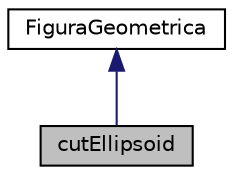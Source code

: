 digraph "cutEllipsoid"
{
 // LATEX_PDF_SIZE
  edge [fontname="Helvetica",fontsize="10",labelfontname="Helvetica",labelfontsize="10"];
  node [fontname="Helvetica",fontsize="10",shape=record];
  Node1 [label="cutEllipsoid",height=0.2,width=0.4,color="black", fillcolor="grey75", style="filled", fontcolor="black",tooltip="A classe CutEllipsoid é responsável por desativar o Voxel em um determinado intervalo de x,..."];
  Node2 -> Node1 [dir="back",color="midnightblue",fontsize="10",style="solid"];
  Node2 [label="FiguraGeometrica",height=0.2,width=0.4,color="black", fillcolor="white", style="filled",URL="$class_figura_geometrica.html",tooltip="Classe FiguraGeometrica: Classe abstrata, ainda não foi definida completamente pelo sistema...."];
}
